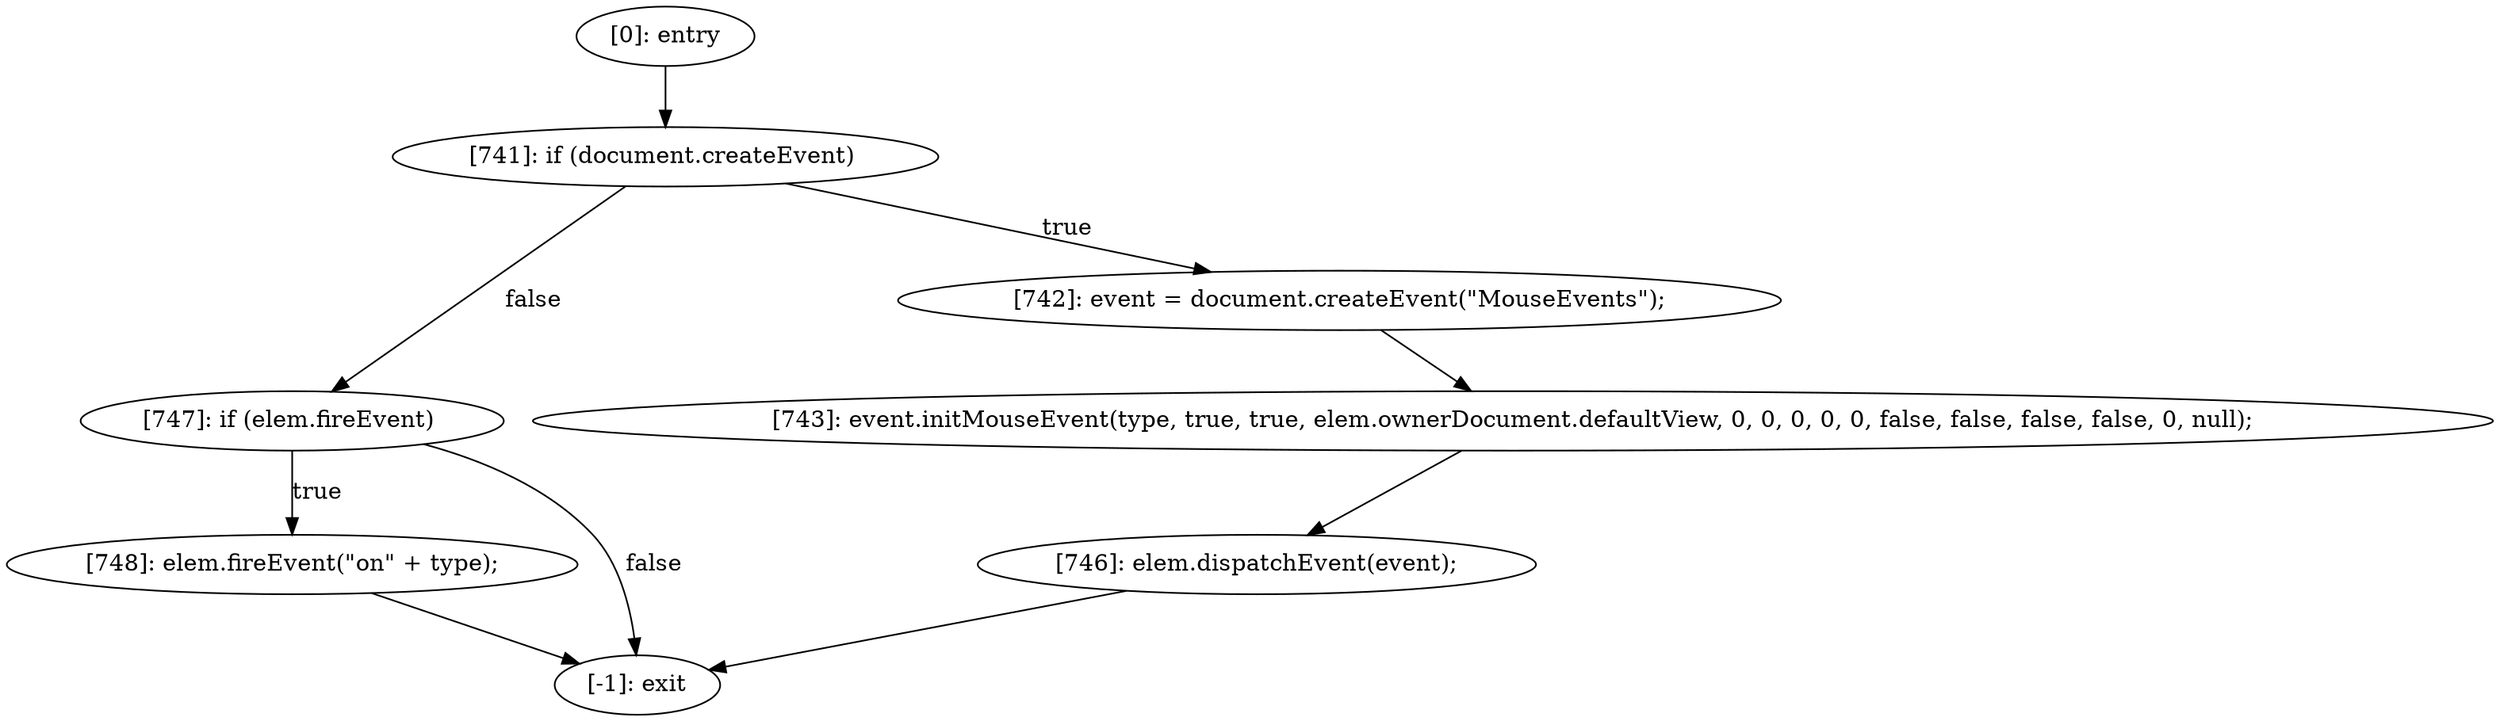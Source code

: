 digraph {
"0" [label="[746]: elem.dispatchEvent(event);\n"] 
"1" [label="[741]: if (document.createEvent) "] 
"2" [label="[748]: elem.fireEvent(\"on\" + type);\n"] 
"3" [label="[747]: if (elem.fireEvent) "] 
"4" [label="[742]: event = document.createEvent(\"MouseEvents\");\n"] 
"5" [label="[743]: event.initMouseEvent(type, true, true, elem.ownerDocument.defaultView, 0, 0, 0, 0, 0, false, false, false, false, 0, null);\n"] 
"6" [label="[-1]: exit"] 
"7" [label="[0]: entry"] 
"0" -> "6" [label=""] 
"1" -> "4" [label="true"] 
"1" -> "3" [label="false"] 
"2" -> "6" [label=""] 
"3" -> "2" [label="true"] 
"3" -> "6" [label="false"] 
"4" -> "5" [label=""] 
"5" -> "0" [label=""] 
"7" -> "1" [label=""] 
}
